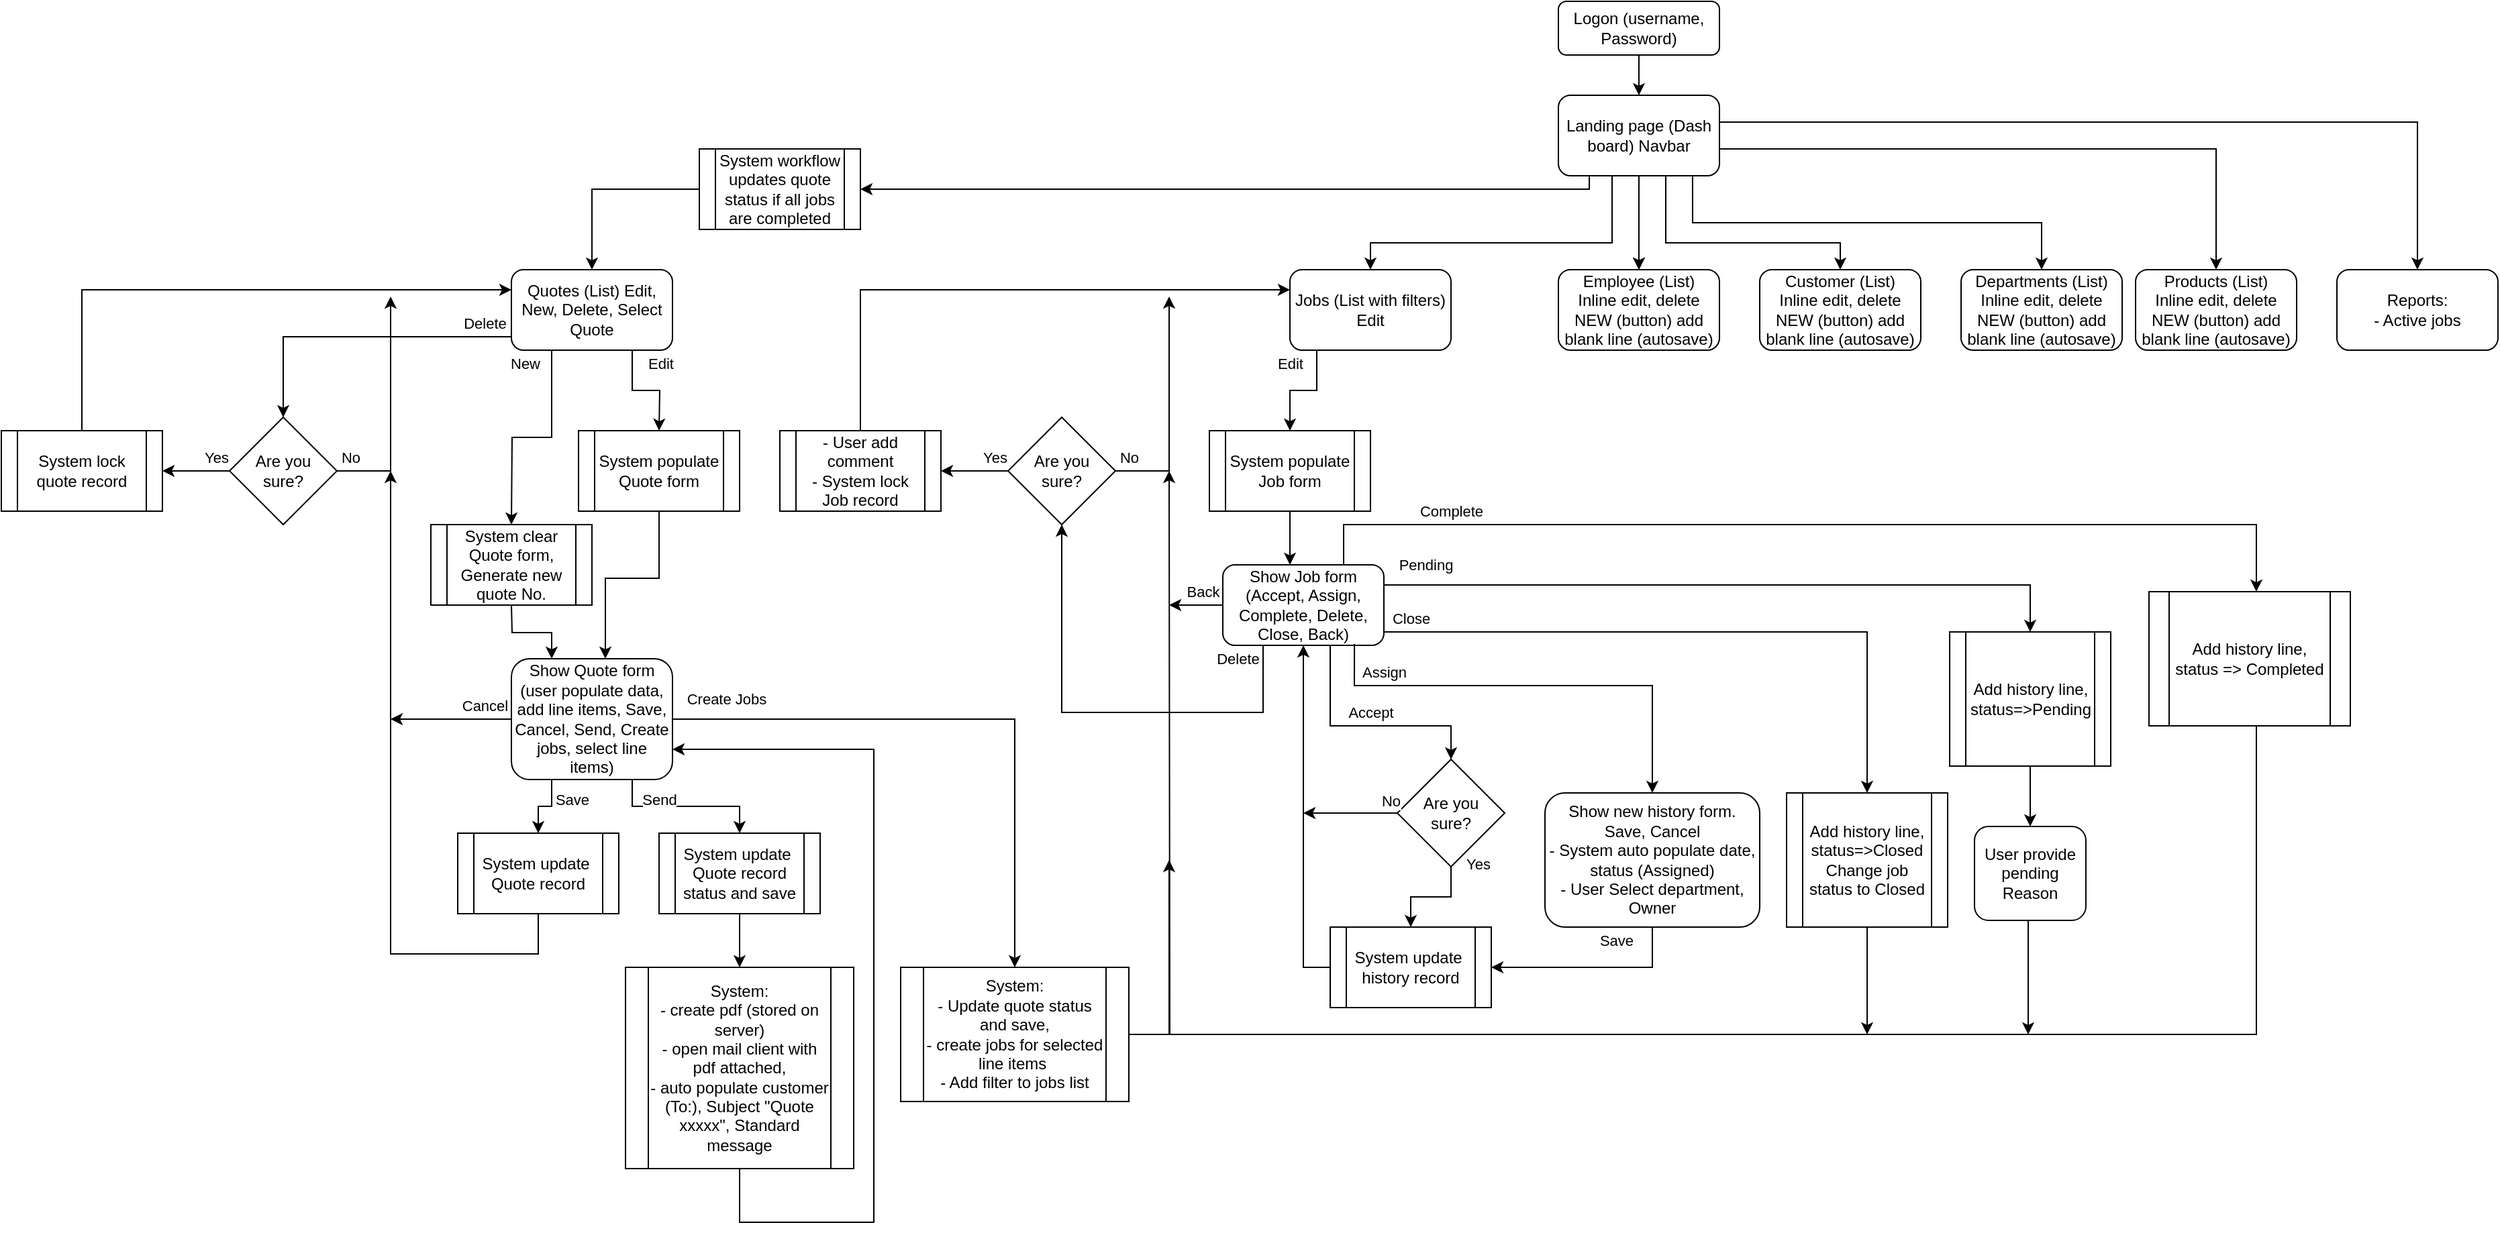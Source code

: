 <mxfile version="20.8.16" type="device"><diagram id="C5RBs43oDa-KdzZeNtuy" name="Page-1"><mxGraphModel dx="2761" dy="937" grid="1" gridSize="10" guides="1" tooltips="1" connect="1" arrows="1" fold="1" page="1" pageScale="1" pageWidth="827" pageHeight="1169" math="0" shadow="0"><root><mxCell id="WIyWlLk6GJQsqaUBKTNV-0"/><mxCell id="WIyWlLk6GJQsqaUBKTNV-1" parent="WIyWlLk6GJQsqaUBKTNV-0"/><mxCell id="WIyWlLk6GJQsqaUBKTNV-3" value="Logon (username, Password)" style="rounded=1;whiteSpace=wrap;html=1;fontSize=12;glass=0;strokeWidth=1;shadow=0;" parent="WIyWlLk6GJQsqaUBKTNV-1" vertex="1"><mxGeometry x="360" y="20" width="120" height="40" as="geometry"/></mxCell><mxCell id="UO__6lG9plmgbBNIE1Rd-10" value="" style="edgeStyle=orthogonalEdgeStyle;rounded=0;orthogonalLoop=1;jettySize=auto;html=1;entryX=0.5;entryY=0;entryDx=0;entryDy=0;exitX=0.25;exitY=1;exitDx=0;exitDy=0;" parent="WIyWlLk6GJQsqaUBKTNV-1" source="UO__6lG9plmgbBNIE1Rd-0" target="UO__6lG9plmgbBNIE1Rd-55" edge="1"><mxGeometry relative="1" as="geometry"><mxPoint x="270" y="220" as="targetPoint"/><Array as="points"><mxPoint x="400" y="150"/><mxPoint x="400" y="200"/><mxPoint x="220" y="200"/></Array></mxGeometry></mxCell><mxCell id="UO__6lG9plmgbBNIE1Rd-12" value="" style="edgeStyle=orthogonalEdgeStyle;rounded=0;orthogonalLoop=1;jettySize=auto;html=1;" parent="WIyWlLk6GJQsqaUBKTNV-1" source="UO__6lG9plmgbBNIE1Rd-0" target="UO__6lG9plmgbBNIE1Rd-8" edge="1"><mxGeometry relative="1" as="geometry"/></mxCell><mxCell id="UO__6lG9plmgbBNIE1Rd-13" value="" style="edgeStyle=orthogonalEdgeStyle;rounded=0;orthogonalLoop=1;jettySize=auto;html=1;" parent="WIyWlLk6GJQsqaUBKTNV-1" source="UO__6lG9plmgbBNIE1Rd-0" target="UO__6lG9plmgbBNIE1Rd-8" edge="1"><mxGeometry relative="1" as="geometry"/></mxCell><mxCell id="UO__6lG9plmgbBNIE1Rd-0" value="Landing page (Dash board) Navbar" style="rounded=1;whiteSpace=wrap;html=1;" parent="WIyWlLk6GJQsqaUBKTNV-1" vertex="1"><mxGeometry x="360" y="90" width="120" height="60" as="geometry"/></mxCell><mxCell id="UO__6lG9plmgbBNIE1Rd-2" value="" style="endArrow=classic;html=1;rounded=0;exitX=0.5;exitY=1;exitDx=0;exitDy=0;entryX=0.5;entryY=0;entryDx=0;entryDy=0;" parent="WIyWlLk6GJQsqaUBKTNV-1" source="WIyWlLk6GJQsqaUBKTNV-3" target="UO__6lG9plmgbBNIE1Rd-0" edge="1"><mxGeometry width="50" height="50" relative="1" as="geometry"><mxPoint x="390" y="280" as="sourcePoint"/><mxPoint x="440" y="230" as="targetPoint"/></mxGeometry></mxCell><mxCell id="UO__6lG9plmgbBNIE1Rd-3" value="Quotes (List) Edit, New, Delete, Select Quote" style="rounded=1;whiteSpace=wrap;html=1;" parent="WIyWlLk6GJQsqaUBKTNV-1" vertex="1"><mxGeometry x="-420" y="220" width="120" height="60" as="geometry"/></mxCell><mxCell id="UO__6lG9plmgbBNIE1Rd-5" value="Customer (List)&lt;br style=&quot;border-color: var(--border-color);&quot;&gt;Inline edit, delete&lt;br style=&quot;border-color: var(--border-color);&quot;&gt;NEW (button) add blank line (autosave)" style="rounded=1;whiteSpace=wrap;html=1;" parent="WIyWlLk6GJQsqaUBKTNV-1" vertex="1"><mxGeometry x="510" y="220" width="120" height="60" as="geometry"/></mxCell><mxCell id="UO__6lG9plmgbBNIE1Rd-6" value="Departments (List)&lt;br style=&quot;border-color: var(--border-color);&quot;&gt;Inline edit, delete&lt;br style=&quot;border-color: var(--border-color);&quot;&gt;NEW (button) add blank line (autosave)" style="rounded=1;whiteSpace=wrap;html=1;" parent="WIyWlLk6GJQsqaUBKTNV-1" vertex="1"><mxGeometry x="660" y="220" width="120" height="60" as="geometry"/></mxCell><mxCell id="UO__6lG9plmgbBNIE1Rd-8" value="Employee (List)&lt;br&gt;Inline edit, delete&lt;br&gt;NEW (button) add blank line (autosave)" style="rounded=1;whiteSpace=wrap;html=1;" parent="WIyWlLk6GJQsqaUBKTNV-1" vertex="1"><mxGeometry x="360" y="220" width="120" height="60" as="geometry"/></mxCell><mxCell id="UO__6lG9plmgbBNIE1Rd-14" value="" style="endArrow=classic;html=1;rounded=0;entryX=0.5;entryY=0;entryDx=0;entryDy=0;edgeStyle=orthogonalEdgeStyle;" parent="WIyWlLk6GJQsqaUBKTNV-1" source="UO__6lG9plmgbBNIE1Rd-0" target="UO__6lG9plmgbBNIE1Rd-5" edge="1"><mxGeometry width="50" height="50" relative="1" as="geometry"><mxPoint x="430" y="290" as="sourcePoint"/><mxPoint x="480" y="240" as="targetPoint"/><Array as="points"><mxPoint x="440" y="200"/><mxPoint x="570" y="200"/></Array></mxGeometry></mxCell><mxCell id="UO__6lG9plmgbBNIE1Rd-15" value="" style="endArrow=classic;html=1;rounded=0;exitX=0.833;exitY=1;exitDx=0;exitDy=0;exitPerimeter=0;entryX=0.5;entryY=0;entryDx=0;entryDy=0;edgeStyle=orthogonalEdgeStyle;" parent="WIyWlLk6GJQsqaUBKTNV-1" source="UO__6lG9plmgbBNIE1Rd-0" target="UO__6lG9plmgbBNIE1Rd-6" edge="1"><mxGeometry width="50" height="50" relative="1" as="geometry"><mxPoint x="430" y="290" as="sourcePoint"/><mxPoint x="480" y="240" as="targetPoint"/></mxGeometry></mxCell><mxCell id="UO__6lG9plmgbBNIE1Rd-16" value="" style="endArrow=classic;html=1;rounded=0;exitX=0.192;exitY=1;exitDx=0;exitDy=0;exitPerimeter=0;entryX=1;entryY=0.5;entryDx=0;entryDy=0;edgeStyle=orthogonalEdgeStyle;" parent="WIyWlLk6GJQsqaUBKTNV-1" source="UO__6lG9plmgbBNIE1Rd-0" target="UO__6lG9plmgbBNIE1Rd-115" edge="1"><mxGeometry width="50" height="50" relative="1" as="geometry"><mxPoint x="430" y="290" as="sourcePoint"/><mxPoint x="480" y="240" as="targetPoint"/></mxGeometry></mxCell><mxCell id="UO__6lG9plmgbBNIE1Rd-19" value="Are you&lt;br&gt;sure?" style="rhombus;whiteSpace=wrap;html=1;" parent="WIyWlLk6GJQsqaUBKTNV-1" vertex="1"><mxGeometry x="-630" y="330" width="80" height="80" as="geometry"/></mxCell><mxCell id="UO__6lG9plmgbBNIE1Rd-20" value="" style="endArrow=classic;html=1;rounded=0;exitX=0;exitY=0.5;exitDx=0;exitDy=0;entryX=0.5;entryY=0;entryDx=0;entryDy=0;edgeStyle=orthogonalEdgeStyle;" parent="WIyWlLk6GJQsqaUBKTNV-1" source="UO__6lG9plmgbBNIE1Rd-3" target="UO__6lG9plmgbBNIE1Rd-19" edge="1"><mxGeometry relative="1" as="geometry"><mxPoint x="-440" y="260" as="sourcePoint"/><mxPoint x="-280" y="260" as="targetPoint"/><Array as="points"><mxPoint x="-420" y="270"/><mxPoint x="-590" y="270"/></Array></mxGeometry></mxCell><mxCell id="UO__6lG9plmgbBNIE1Rd-21" value="Delete" style="edgeLabel;resizable=0;html=1;align=center;verticalAlign=middle;" parent="UO__6lG9plmgbBNIE1Rd-20" connectable="0" vertex="1"><mxGeometry relative="1" as="geometry"><mxPoint x="85" y="-10" as="offset"/></mxGeometry></mxCell><mxCell id="UO__6lG9plmgbBNIE1Rd-22" value="&lt;br&gt;" style="edgeLabel;resizable=0;html=1;align=left;verticalAlign=bottom;" parent="UO__6lG9plmgbBNIE1Rd-20" connectable="0" vertex="1"><mxGeometry x="-1" relative="1" as="geometry"/></mxCell><mxCell id="UO__6lG9plmgbBNIE1Rd-27" value="" style="endArrow=classic;html=1;rounded=0;entryX=1;entryY=0.5;entryDx=0;entryDy=0;exitX=0;exitY=0.5;exitDx=0;exitDy=0;" parent="WIyWlLk6GJQsqaUBKTNV-1" source="UO__6lG9plmgbBNIE1Rd-19" edge="1"><mxGeometry relative="1" as="geometry"><mxPoint x="-410" y="510" as="sourcePoint"/><mxPoint x="-680" y="370" as="targetPoint"/></mxGeometry></mxCell><mxCell id="UO__6lG9plmgbBNIE1Rd-28" value="Yes" style="edgeLabel;resizable=0;html=1;align=center;verticalAlign=middle;" parent="UO__6lG9plmgbBNIE1Rd-27" connectable="0" vertex="1"><mxGeometry relative="1" as="geometry"><mxPoint x="15" y="-10" as="offset"/></mxGeometry></mxCell><mxCell id="UO__6lG9plmgbBNIE1Rd-29" value="" style="endArrow=classic;html=1;rounded=0;exitX=1;exitY=0.5;exitDx=0;exitDy=0;edgeStyle=orthogonalEdgeStyle;" parent="WIyWlLk6GJQsqaUBKTNV-1" source="UO__6lG9plmgbBNIE1Rd-19" edge="1"><mxGeometry relative="1" as="geometry"><mxPoint x="-560" y="380" as="sourcePoint"/><mxPoint x="-510" y="240" as="targetPoint"/><Array as="points"><mxPoint x="-510" y="370"/><mxPoint x="-510" y="240"/></Array></mxGeometry></mxCell><mxCell id="UO__6lG9plmgbBNIE1Rd-30" value="No" style="edgeLabel;resizable=0;html=1;align=center;verticalAlign=middle;" parent="UO__6lG9plmgbBNIE1Rd-29" connectable="0" vertex="1"><mxGeometry relative="1" as="geometry"><mxPoint x="-30" y="35" as="offset"/></mxGeometry></mxCell><mxCell id="UO__6lG9plmgbBNIE1Rd-31" value="Show Quote form (user populate data, add line items, Save, Cancel, Send, Create jobs, select line items)" style="rounded=1;whiteSpace=wrap;html=1;" parent="WIyWlLk6GJQsqaUBKTNV-1" vertex="1"><mxGeometry x="-420" y="510" width="120" height="90" as="geometry"/></mxCell><mxCell id="UO__6lG9plmgbBNIE1Rd-38" value="" style="endArrow=classic;html=1;rounded=0;entryX=0.5;entryY=0;entryDx=0;entryDy=0;exitX=0.75;exitY=1;exitDx=0;exitDy=0;edgeStyle=orthogonalEdgeStyle;" parent="WIyWlLk6GJQsqaUBKTNV-1" source="UO__6lG9plmgbBNIE1Rd-3" edge="1"><mxGeometry relative="1" as="geometry"><mxPoint x="-290" y="290" as="sourcePoint"/><mxPoint x="-310" y="340" as="targetPoint"/></mxGeometry></mxCell><mxCell id="UO__6lG9plmgbBNIE1Rd-39" value="Edit" style="edgeLabel;resizable=0;html=1;align=center;verticalAlign=middle;" parent="UO__6lG9plmgbBNIE1Rd-38" connectable="0" vertex="1"><mxGeometry relative="1" as="geometry"><mxPoint x="10" y="-20" as="offset"/></mxGeometry></mxCell><mxCell id="UO__6lG9plmgbBNIE1Rd-40" value="" style="endArrow=classic;html=1;rounded=0;entryX=0.5;entryY=0;entryDx=0;entryDy=0;exitX=0.25;exitY=1;exitDx=0;exitDy=0;edgeStyle=orthogonalEdgeStyle;" parent="WIyWlLk6GJQsqaUBKTNV-1" source="UO__6lG9plmgbBNIE1Rd-3" edge="1"><mxGeometry relative="1" as="geometry"><mxPoint x="-260" y="419.41" as="sourcePoint"/><mxPoint x="-420" y="410" as="targetPoint"/></mxGeometry></mxCell><mxCell id="UO__6lG9plmgbBNIE1Rd-41" value="New" style="edgeLabel;resizable=0;html=1;align=center;verticalAlign=middle;" parent="UO__6lG9plmgbBNIE1Rd-40" connectable="0" vertex="1"><mxGeometry relative="1" as="geometry"><mxPoint x="-5" y="-55" as="offset"/></mxGeometry></mxCell><mxCell id="UO__6lG9plmgbBNIE1Rd-42" value="" style="endArrow=classic;html=1;rounded=0;exitX=0.5;exitY=1;exitDx=0;exitDy=0;entryX=0.25;entryY=0;entryDx=0;entryDy=0;edgeStyle=orthogonalEdgeStyle;" parent="WIyWlLk6GJQsqaUBKTNV-1" target="UO__6lG9plmgbBNIE1Rd-31" edge="1"><mxGeometry width="50" height="50" relative="1" as="geometry"><mxPoint x="-420" y="470" as="sourcePoint"/><mxPoint x="-350" y="490" as="targetPoint"/></mxGeometry></mxCell><mxCell id="UO__6lG9plmgbBNIE1Rd-43" value="" style="endArrow=classic;html=1;rounded=0;exitX=0.5;exitY=1;exitDx=0;exitDy=0;edgeStyle=orthogonalEdgeStyle;" parent="WIyWlLk6GJQsqaUBKTNV-1" edge="1"><mxGeometry width="50" height="50" relative="1" as="geometry"><mxPoint x="-310" y="400" as="sourcePoint"/><mxPoint x="-350" y="510" as="targetPoint"/><Array as="points"><mxPoint x="-310" y="450"/><mxPoint x="-350" y="450"/><mxPoint x="-350" y="510"/></Array></mxGeometry></mxCell><mxCell id="UO__6lG9plmgbBNIE1Rd-45" value="System clear Quote form, Generate new quote No." style="shape=process;whiteSpace=wrap;html=1;backgroundOutline=1;" parent="WIyWlLk6GJQsqaUBKTNV-1" vertex="1"><mxGeometry x="-480" y="410" width="120" height="60" as="geometry"/></mxCell><mxCell id="UO__6lG9plmgbBNIE1Rd-46" value="System populate Quote form" style="shape=process;whiteSpace=wrap;html=1;backgroundOutline=1;" parent="WIyWlLk6GJQsqaUBKTNV-1" vertex="1"><mxGeometry x="-370" y="340" width="120" height="60" as="geometry"/></mxCell><mxCell id="UO__6lG9plmgbBNIE1Rd-47" value="" style="endArrow=classic;html=1;rounded=0;exitX=0.5;exitY=0;exitDx=0;exitDy=0;entryX=0;entryY=0.25;entryDx=0;entryDy=0;edgeStyle=orthogonalEdgeStyle;" parent="WIyWlLk6GJQsqaUBKTNV-1" target="UO__6lG9plmgbBNIE1Rd-3" edge="1"><mxGeometry width="50" height="50" relative="1" as="geometry"><mxPoint x="-740" y="340" as="sourcePoint"/><mxPoint x="-280" y="360" as="targetPoint"/><Array as="points"><mxPoint x="-740" y="235"/></Array></mxGeometry></mxCell><mxCell id="UO__6lG9plmgbBNIE1Rd-48" value="System lock quote record" style="shape=process;whiteSpace=wrap;html=1;backgroundOutline=1;" parent="WIyWlLk6GJQsqaUBKTNV-1" vertex="1"><mxGeometry x="-800" y="340" width="120" height="60" as="geometry"/></mxCell><mxCell id="UO__6lG9plmgbBNIE1Rd-49" value="System update&amp;nbsp; Quote record" style="shape=process;whiteSpace=wrap;html=1;backgroundOutline=1;" parent="WIyWlLk6GJQsqaUBKTNV-1" vertex="1"><mxGeometry x="-460" y="640" width="120" height="60" as="geometry"/></mxCell><mxCell id="UO__6lG9plmgbBNIE1Rd-50" value="" style="endArrow=classic;html=1;rounded=0;edgeStyle=orthogonalEdgeStyle;entryX=0.5;entryY=0;entryDx=0;entryDy=0;exitX=0.25;exitY=1;exitDx=0;exitDy=0;" parent="WIyWlLk6GJQsqaUBKTNV-1" source="UO__6lG9plmgbBNIE1Rd-31" target="UO__6lG9plmgbBNIE1Rd-49" edge="1"><mxGeometry relative="1" as="geometry"><mxPoint x="-480" y="575" as="sourcePoint"/><mxPoint x="-360" y="610" as="targetPoint"/></mxGeometry></mxCell><mxCell id="UO__6lG9plmgbBNIE1Rd-51" value="Save" style="edgeLabel;resizable=0;html=1;align=center;verticalAlign=middle;" parent="UO__6lG9plmgbBNIE1Rd-50" connectable="0" vertex="1"><mxGeometry relative="1" as="geometry"><mxPoint x="20" y="-5" as="offset"/></mxGeometry></mxCell><mxCell id="UO__6lG9plmgbBNIE1Rd-52" value="" style="endArrow=classic;html=1;rounded=0;exitX=0.5;exitY=1;exitDx=0;exitDy=0;edgeStyle=orthogonalEdgeStyle;" parent="WIyWlLk6GJQsqaUBKTNV-1" source="UO__6lG9plmgbBNIE1Rd-49" edge="1"><mxGeometry width="50" height="50" relative="1" as="geometry"><mxPoint x="-490" y="650" as="sourcePoint"/><mxPoint x="-510" y="370" as="targetPoint"/><Array as="points"><mxPoint x="-400" y="730"/><mxPoint x="-510" y="730"/></Array></mxGeometry></mxCell><mxCell id="UO__6lG9plmgbBNIE1Rd-53" value="" style="endArrow=classic;html=1;rounded=0;exitX=0;exitY=0.5;exitDx=0;exitDy=0;" parent="WIyWlLk6GJQsqaUBKTNV-1" source="UO__6lG9plmgbBNIE1Rd-31" edge="1"><mxGeometry relative="1" as="geometry"><mxPoint x="-620.0" y="380" as="sourcePoint"/><mxPoint x="-510" y="555" as="targetPoint"/></mxGeometry></mxCell><mxCell id="UO__6lG9plmgbBNIE1Rd-54" value="Cancel" style="edgeLabel;resizable=0;html=1;align=center;verticalAlign=middle;" parent="UO__6lG9plmgbBNIE1Rd-53" connectable="0" vertex="1"><mxGeometry relative="1" as="geometry"><mxPoint x="25" y="-10" as="offset"/></mxGeometry></mxCell><mxCell id="UO__6lG9plmgbBNIE1Rd-55" value="Jobs (List with filters) Edit" style="rounded=1;whiteSpace=wrap;html=1;" parent="WIyWlLk6GJQsqaUBKTNV-1" vertex="1"><mxGeometry x="160" y="220" width="120" height="60" as="geometry"/></mxCell><mxCell id="UO__6lG9plmgbBNIE1Rd-56" value="Are you&lt;br&gt;sure?" style="rhombus;whiteSpace=wrap;html=1;" parent="WIyWlLk6GJQsqaUBKTNV-1" vertex="1"><mxGeometry x="-50" y="330" width="80" height="80" as="geometry"/></mxCell><mxCell id="UO__6lG9plmgbBNIE1Rd-57" value="" style="endArrow=classic;html=1;rounded=0;entryX=0.5;entryY=1;entryDx=0;entryDy=0;edgeStyle=orthogonalEdgeStyle;exitX=0.25;exitY=1;exitDx=0;exitDy=0;" parent="WIyWlLk6GJQsqaUBKTNV-1" source="UO__6lG9plmgbBNIE1Rd-64" target="UO__6lG9plmgbBNIE1Rd-56" edge="1"><mxGeometry relative="1" as="geometry"><mxPoint x="140" y="260" as="sourcePoint"/><mxPoint x="300" y="260" as="targetPoint"/><Array as="points"><mxPoint x="140" y="550"/><mxPoint x="-10" y="550"/></Array></mxGeometry></mxCell><mxCell id="UO__6lG9plmgbBNIE1Rd-58" value="Delete" style="edgeLabel;resizable=0;html=1;align=center;verticalAlign=middle;" parent="UO__6lG9plmgbBNIE1Rd-57" connectable="0" vertex="1"><mxGeometry relative="1" as="geometry"><mxPoint x="101" y="-40" as="offset"/></mxGeometry></mxCell><mxCell id="UO__6lG9plmgbBNIE1Rd-59" value="&lt;br&gt;" style="edgeLabel;resizable=0;html=1;align=left;verticalAlign=bottom;" parent="UO__6lG9plmgbBNIE1Rd-57" connectable="0" vertex="1"><mxGeometry x="-1" relative="1" as="geometry"/></mxCell><mxCell id="UO__6lG9plmgbBNIE1Rd-60" value="" style="endArrow=classic;html=1;rounded=0;entryX=1;entryY=0.5;entryDx=0;entryDy=0;exitX=0;exitY=0.5;exitDx=0;exitDy=0;" parent="WIyWlLk6GJQsqaUBKTNV-1" source="UO__6lG9plmgbBNIE1Rd-56" edge="1"><mxGeometry relative="1" as="geometry"><mxPoint x="170" y="510" as="sourcePoint"/><mxPoint x="-100" y="370" as="targetPoint"/></mxGeometry></mxCell><mxCell id="UO__6lG9plmgbBNIE1Rd-61" value="Yes" style="edgeLabel;resizable=0;html=1;align=center;verticalAlign=middle;" parent="UO__6lG9plmgbBNIE1Rd-60" connectable="0" vertex="1"><mxGeometry relative="1" as="geometry"><mxPoint x="15" y="-10" as="offset"/></mxGeometry></mxCell><mxCell id="UO__6lG9plmgbBNIE1Rd-62" value="" style="endArrow=classic;html=1;rounded=0;exitX=1;exitY=0.5;exitDx=0;exitDy=0;edgeStyle=orthogonalEdgeStyle;" parent="WIyWlLk6GJQsqaUBKTNV-1" source="UO__6lG9plmgbBNIE1Rd-56" edge="1"><mxGeometry relative="1" as="geometry"><mxPoint x="20" y="380" as="sourcePoint"/><mxPoint x="70" y="240" as="targetPoint"/><Array as="points"><mxPoint x="70" y="370"/><mxPoint x="70" y="240"/></Array></mxGeometry></mxCell><mxCell id="UO__6lG9plmgbBNIE1Rd-63" value="No" style="edgeLabel;resizable=0;html=1;align=center;verticalAlign=middle;" parent="UO__6lG9plmgbBNIE1Rd-62" connectable="0" vertex="1"><mxGeometry relative="1" as="geometry"><mxPoint x="-30" y="35" as="offset"/></mxGeometry></mxCell><mxCell id="UO__6lG9plmgbBNIE1Rd-64" value="Show Job form (Accept, Assign, Complete, Delete, Close, Back)" style="rounded=1;whiteSpace=wrap;html=1;" parent="WIyWlLk6GJQsqaUBKTNV-1" vertex="1"><mxGeometry x="110" y="440" width="120" height="60" as="geometry"/></mxCell><mxCell id="UO__6lG9plmgbBNIE1Rd-65" value="" style="endArrow=classic;html=1;rounded=0;entryX=0.5;entryY=0;entryDx=0;entryDy=0;edgeStyle=orthogonalEdgeStyle;" parent="WIyWlLk6GJQsqaUBKTNV-1" target="UO__6lG9plmgbBNIE1Rd-72" edge="1"><mxGeometry relative="1" as="geometry"><mxPoint x="180" y="280" as="sourcePoint"/><mxPoint x="270" y="340" as="targetPoint"/><Array as="points"><mxPoint x="180" y="280"/><mxPoint x="180" y="310"/><mxPoint x="160" y="310"/></Array></mxGeometry></mxCell><mxCell id="UO__6lG9plmgbBNIE1Rd-66" value="Edit" style="edgeLabel;resizable=0;html=1;align=center;verticalAlign=middle;" parent="UO__6lG9plmgbBNIE1Rd-65" connectable="0" vertex="1"><mxGeometry relative="1" as="geometry"><mxPoint x="-10" y="-20" as="offset"/></mxGeometry></mxCell><mxCell id="UO__6lG9plmgbBNIE1Rd-70" value="" style="endArrow=classic;html=1;rounded=0;exitX=0.5;exitY=1;exitDx=0;exitDy=0;edgeStyle=orthogonalEdgeStyle;" parent="WIyWlLk6GJQsqaUBKTNV-1" source="UO__6lG9plmgbBNIE1Rd-72" target="UO__6lG9plmgbBNIE1Rd-64" edge="1"><mxGeometry width="50" height="50" relative="1" as="geometry"><mxPoint x="270" y="400" as="sourcePoint"/><mxPoint x="190" y="450" as="targetPoint"/><Array as="points"><mxPoint x="160" y="450"/><mxPoint x="160" y="450"/></Array></mxGeometry></mxCell><mxCell id="UO__6lG9plmgbBNIE1Rd-72" value="System populate Job form" style="shape=process;whiteSpace=wrap;html=1;backgroundOutline=1;" parent="WIyWlLk6GJQsqaUBKTNV-1" vertex="1"><mxGeometry x="100" y="340" width="120" height="60" as="geometry"/></mxCell><mxCell id="UO__6lG9plmgbBNIE1Rd-73" value="" style="endArrow=classic;html=1;rounded=0;exitX=0.5;exitY=0;exitDx=0;exitDy=0;entryX=0;entryY=0.25;entryDx=0;entryDy=0;edgeStyle=orthogonalEdgeStyle;" parent="WIyWlLk6GJQsqaUBKTNV-1" target="UO__6lG9plmgbBNIE1Rd-55" edge="1"><mxGeometry width="50" height="50" relative="1" as="geometry"><mxPoint x="-160" y="340" as="sourcePoint"/><mxPoint x="300" y="360" as="targetPoint"/><Array as="points"><mxPoint x="-160" y="235"/></Array></mxGeometry></mxCell><mxCell id="UO__6lG9plmgbBNIE1Rd-74" value="- User add comment&lt;br&gt;- System lock Job record" style="shape=process;whiteSpace=wrap;html=1;backgroundOutline=1;" parent="WIyWlLk6GJQsqaUBKTNV-1" vertex="1"><mxGeometry x="-220" y="340" width="120" height="60" as="geometry"/></mxCell><mxCell id="UO__6lG9plmgbBNIE1Rd-79" value="" style="endArrow=classic;html=1;rounded=0;exitX=0;exitY=0.5;exitDx=0;exitDy=0;" parent="WIyWlLk6GJQsqaUBKTNV-1" source="UO__6lG9plmgbBNIE1Rd-64" edge="1"><mxGeometry relative="1" as="geometry"><mxPoint x="-40.0" y="380" as="sourcePoint"/><mxPoint x="70" y="470" as="targetPoint"/></mxGeometry></mxCell><mxCell id="UO__6lG9plmgbBNIE1Rd-80" value="Back" style="edgeLabel;resizable=0;html=1;align=center;verticalAlign=middle;" parent="UO__6lG9plmgbBNIE1Rd-79" connectable="0" vertex="1"><mxGeometry relative="1" as="geometry"><mxPoint x="5" y="-10" as="offset"/></mxGeometry></mxCell><mxCell id="UO__6lG9plmgbBNIE1Rd-87" value="System:&lt;br&gt;- Update quote status and save,&lt;br&gt;- create jobs for selected line items&amp;nbsp;&lt;br&gt;- Add filter to jobs list" style="shape=process;whiteSpace=wrap;html=1;backgroundOutline=1;" parent="WIyWlLk6GJQsqaUBKTNV-1" vertex="1"><mxGeometry x="-130" y="740" width="170" height="100" as="geometry"/></mxCell><mxCell id="UO__6lG9plmgbBNIE1Rd-88" value="" style="endArrow=classic;html=1;rounded=0;exitX=1;exitY=0.5;exitDx=0;exitDy=0;edgeStyle=orthogonalEdgeStyle;" parent="WIyWlLk6GJQsqaUBKTNV-1" source="UO__6lG9plmgbBNIE1Rd-87" edge="1"><mxGeometry width="50" height="50" relative="1" as="geometry"><mxPoint x="-150" y="540" as="sourcePoint"/><mxPoint x="70" y="370" as="targetPoint"/></mxGeometry></mxCell><mxCell id="UO__6lG9plmgbBNIE1Rd-90" value="Show new history form. Save, Cancel&lt;br&gt;- System auto populate date, status (Assigned)&lt;br&gt;- User Select department, Owner" style="rounded=1;whiteSpace=wrap;html=1;" parent="WIyWlLk6GJQsqaUBKTNV-1" vertex="1"><mxGeometry x="350" y="610" width="160" height="100" as="geometry"/></mxCell><mxCell id="UO__6lG9plmgbBNIE1Rd-91" value="" style="endArrow=classic;html=1;rounded=0;edgeStyle=orthogonalEdgeStyle;exitX=0.817;exitY=0.983;exitDx=0;exitDy=0;exitPerimeter=0;" parent="WIyWlLk6GJQsqaUBKTNV-1" source="UO__6lG9plmgbBNIE1Rd-64" target="UO__6lG9plmgbBNIE1Rd-90" edge="1"><mxGeometry relative="1" as="geometry"><mxPoint x="230" y="490" as="sourcePoint"/><mxPoint x="240.0" y="340.0" as="targetPoint"/><Array as="points"><mxPoint x="208" y="530"/><mxPoint x="430" y="530"/></Array></mxGeometry></mxCell><mxCell id="UO__6lG9plmgbBNIE1Rd-92" value="Assign" style="edgeLabel;resizable=0;html=1;align=center;verticalAlign=middle;" parent="UO__6lG9plmgbBNIE1Rd-91" connectable="0" vertex="1"><mxGeometry relative="1" as="geometry"><mxPoint x="-114" y="-10" as="offset"/></mxGeometry></mxCell><mxCell id="UO__6lG9plmgbBNIE1Rd-93" value="System update&amp;nbsp; history record" style="shape=process;whiteSpace=wrap;html=1;backgroundOutline=1;" parent="WIyWlLk6GJQsqaUBKTNV-1" vertex="1"><mxGeometry x="190" y="710" width="120" height="60" as="geometry"/></mxCell><mxCell id="UO__6lG9plmgbBNIE1Rd-94" value="" style="endArrow=classic;html=1;rounded=0;edgeStyle=orthogonalEdgeStyle;" parent="WIyWlLk6GJQsqaUBKTNV-1" source="UO__6lG9plmgbBNIE1Rd-90" target="UO__6lG9plmgbBNIE1Rd-93" edge="1"><mxGeometry relative="1" as="geometry"><mxPoint x="329.7" y="510.0" as="sourcePoint"/><mxPoint x="329.7" y="560.0" as="targetPoint"/><Array as="points"><mxPoint x="430" y="740"/></Array></mxGeometry></mxCell><mxCell id="UO__6lG9plmgbBNIE1Rd-95" value="Save" style="edgeLabel;resizable=0;html=1;align=center;verticalAlign=middle;" parent="UO__6lG9plmgbBNIE1Rd-94" connectable="0" vertex="1"><mxGeometry relative="1" as="geometry"><mxPoint x="18" y="-20" as="offset"/></mxGeometry></mxCell><mxCell id="UO__6lG9plmgbBNIE1Rd-96" value="" style="endArrow=classic;html=1;rounded=0;exitX=0;exitY=0.5;exitDx=0;exitDy=0;edgeStyle=orthogonalEdgeStyle;" parent="WIyWlLk6GJQsqaUBKTNV-1" source="UO__6lG9plmgbBNIE1Rd-93" target="UO__6lG9plmgbBNIE1Rd-64" edge="1"><mxGeometry width="50" height="50" relative="1" as="geometry"><mxPoint x="300" y="540" as="sourcePoint"/><mxPoint x="260" y="500" as="targetPoint"/><Array as="points"/></mxGeometry></mxCell><mxCell id="UO__6lG9plmgbBNIE1Rd-99" value="System:&lt;br&gt;- create pdf (stored on server)&lt;br&gt;- open mail client with pdf attached,&lt;br&gt;- auto populate customer (To:), Subject &quot;Quote xxxxx&quot;, Standard message" style="shape=process;whiteSpace=wrap;html=1;backgroundOutline=1;" parent="WIyWlLk6GJQsqaUBKTNV-1" vertex="1"><mxGeometry x="-335" y="740" width="170" height="150" as="geometry"/></mxCell><mxCell id="UO__6lG9plmgbBNIE1Rd-100" value="System update&amp;nbsp; Quote record status and save" style="shape=process;whiteSpace=wrap;html=1;backgroundOutline=1;" parent="WIyWlLk6GJQsqaUBKTNV-1" vertex="1"><mxGeometry x="-310" y="640" width="120" height="60" as="geometry"/></mxCell><mxCell id="UO__6lG9plmgbBNIE1Rd-101" value="" style="endArrow=classic;html=1;rounded=0;edgeStyle=orthogonalEdgeStyle;entryX=0.5;entryY=0;entryDx=0;entryDy=0;exitX=0.75;exitY=1;exitDx=0;exitDy=0;" parent="WIyWlLk6GJQsqaUBKTNV-1" source="UO__6lG9plmgbBNIE1Rd-31" target="UO__6lG9plmgbBNIE1Rd-100" edge="1"><mxGeometry relative="1" as="geometry"><mxPoint x="-310" y="610" as="sourcePoint"/><mxPoint x="-320" y="650" as="targetPoint"/></mxGeometry></mxCell><mxCell id="UO__6lG9plmgbBNIE1Rd-102" value="Send" style="edgeLabel;resizable=0;html=1;align=center;verticalAlign=middle;" parent="UO__6lG9plmgbBNIE1Rd-101" connectable="0" vertex="1"><mxGeometry relative="1" as="geometry"><mxPoint x="-20" y="-5" as="offset"/></mxGeometry></mxCell><mxCell id="UO__6lG9plmgbBNIE1Rd-103" value="" style="endArrow=classic;html=1;rounded=0;exitX=0.5;exitY=1;exitDx=0;exitDy=0;entryX=0.5;entryY=0;entryDx=0;entryDy=0;" parent="WIyWlLk6GJQsqaUBKTNV-1" source="UO__6lG9plmgbBNIE1Rd-100" target="UO__6lG9plmgbBNIE1Rd-99" edge="1"><mxGeometry width="50" height="50" relative="1" as="geometry"><mxPoint x="-310" y="810" as="sourcePoint"/><mxPoint x="-260" y="760" as="targetPoint"/></mxGeometry></mxCell><mxCell id="UO__6lG9plmgbBNIE1Rd-104" value="" style="endArrow=classic;html=1;rounded=0;exitX=0.5;exitY=1;exitDx=0;exitDy=0;edgeStyle=orthogonalEdgeStyle;entryX=1;entryY=0.75;entryDx=0;entryDy=0;" parent="WIyWlLk6GJQsqaUBKTNV-1" source="UO__6lG9plmgbBNIE1Rd-99" target="UO__6lG9plmgbBNIE1Rd-31" edge="1"><mxGeometry width="50" height="50" relative="1" as="geometry"><mxPoint x="-140" y="800" as="sourcePoint"/><mxPoint x="-510" y="730" as="targetPoint"/><Array as="points"><mxPoint x="-250" y="930"/><mxPoint x="-150" y="930"/><mxPoint x="-150" y="577"/></Array></mxGeometry></mxCell><mxCell id="UO__6lG9plmgbBNIE1Rd-105" value="" style="endArrow=classic;html=1;rounded=0;edgeStyle=orthogonalEdgeStyle;exitX=1;exitY=0.5;exitDx=0;exitDy=0;" parent="WIyWlLk6GJQsqaUBKTNV-1" source="UO__6lG9plmgbBNIE1Rd-31" target="UO__6lG9plmgbBNIE1Rd-87" edge="1"><mxGeometry relative="1" as="geometry"><mxPoint x="-380" y="610.0" as="sourcePoint"/><mxPoint x="-110" y="555" as="targetPoint"/></mxGeometry></mxCell><mxCell id="UO__6lG9plmgbBNIE1Rd-106" value="Create Jobs" style="edgeLabel;resizable=0;html=1;align=center;verticalAlign=middle;" parent="UO__6lG9plmgbBNIE1Rd-105" connectable="0" vertex="1"><mxGeometry relative="1" as="geometry"><mxPoint x="-180" y="-15" as="offset"/></mxGeometry></mxCell><mxCell id="UO__6lG9plmgbBNIE1Rd-109" value="Reports:&lt;br&gt;- Active jobs" style="rounded=1;whiteSpace=wrap;html=1;" parent="WIyWlLk6GJQsqaUBKTNV-1" vertex="1"><mxGeometry x="940" y="220" width="120" height="60" as="geometry"/></mxCell><mxCell id="UO__6lG9plmgbBNIE1Rd-110" value="" style="endArrow=classic;html=1;rounded=0;exitX=1;exitY=0.75;exitDx=0;exitDy=0;entryX=0.5;entryY=0;entryDx=0;entryDy=0;edgeStyle=orthogonalEdgeStyle;" parent="WIyWlLk6GJQsqaUBKTNV-1" source="UO__6lG9plmgbBNIE1Rd-0" target="UO__6lG9plmgbBNIE1Rd-109" edge="1"><mxGeometry width="50" height="50" relative="1" as="geometry"><mxPoint x="469.96" y="160" as="sourcePoint"/><mxPoint x="730.0" y="230" as="targetPoint"/><Array as="points"><mxPoint x="480" y="110"/><mxPoint x="1000" y="110"/></Array></mxGeometry></mxCell><mxCell id="UO__6lG9plmgbBNIE1Rd-111" value="" style="endArrow=classic;html=1;rounded=0;edgeStyle=orthogonalEdgeStyle;" parent="WIyWlLk6GJQsqaUBKTNV-1" source="UO__6lG9plmgbBNIE1Rd-64" target="UO__6lG9plmgbBNIE1Rd-113" edge="1"><mxGeometry relative="1" as="geometry"><mxPoint x="190" y="420" as="sourcePoint"/><mxPoint x="554.72" y="369.1" as="targetPoint"/><Array as="points"><mxPoint x="200" y="410"/><mxPoint x="880" y="410"/></Array></mxGeometry></mxCell><mxCell id="UO__6lG9plmgbBNIE1Rd-112" value="Complete" style="edgeLabel;resizable=0;html=1;align=center;verticalAlign=middle;" parent="UO__6lG9plmgbBNIE1Rd-111" connectable="0" vertex="1"><mxGeometry relative="1" as="geometry"><mxPoint x="-270" y="-10" as="offset"/></mxGeometry></mxCell><mxCell id="UO__6lG9plmgbBNIE1Rd-113" value="Add history line, status =&amp;gt; Completed" style="shape=process;whiteSpace=wrap;html=1;backgroundOutline=1;" parent="WIyWlLk6GJQsqaUBKTNV-1" vertex="1"><mxGeometry x="800" y="460" width="150" height="100" as="geometry"/></mxCell><mxCell id="UO__6lG9plmgbBNIE1Rd-114" value="" style="endArrow=classic;html=1;rounded=0;edgeStyle=orthogonalEdgeStyle;" parent="WIyWlLk6GJQsqaUBKTNV-1" source="UO__6lG9plmgbBNIE1Rd-113" edge="1"><mxGeometry width="50" height="50" relative="1" as="geometry"><mxPoint x="380" y="630" as="sourcePoint"/><mxPoint x="70" y="660" as="targetPoint"/><Array as="points"><mxPoint x="880" y="790"/><mxPoint x="70" y="790"/></Array></mxGeometry></mxCell><mxCell id="UO__6lG9plmgbBNIE1Rd-115" value="System workflow updates quote status if all jobs are completed" style="shape=process;whiteSpace=wrap;html=1;backgroundOutline=1;" parent="WIyWlLk6GJQsqaUBKTNV-1" vertex="1"><mxGeometry x="-280" y="130" width="120" height="60" as="geometry"/></mxCell><mxCell id="UO__6lG9plmgbBNIE1Rd-116" value="" style="endArrow=classic;html=1;rounded=0;entryX=0.5;entryY=0;entryDx=0;entryDy=0;exitX=0;exitY=0.5;exitDx=0;exitDy=0;edgeStyle=orthogonalEdgeStyle;" parent="WIyWlLk6GJQsqaUBKTNV-1" source="UO__6lG9plmgbBNIE1Rd-115" target="UO__6lG9plmgbBNIE1Rd-3" edge="1"><mxGeometry width="50" height="50" relative="1" as="geometry"><mxPoint x="-200" y="270" as="sourcePoint"/><mxPoint x="-150" y="220" as="targetPoint"/></mxGeometry></mxCell><mxCell id="bn9WS0nW_N-Bdegm0aEB-2" value="" style="endArrow=classic;html=1;rounded=0;edgeStyle=orthogonalEdgeStyle;entryX=0.5;entryY=0;entryDx=0;entryDy=0;" parent="WIyWlLk6GJQsqaUBKTNV-1" source="UO__6lG9plmgbBNIE1Rd-64" target="bn9WS0nW_N-Bdegm0aEB-4" edge="1"><mxGeometry relative="1" as="geometry"><mxPoint x="230" y="480" as="sourcePoint"/><mxPoint x="280.0" y="560" as="targetPoint"/><Array as="points"><mxPoint x="190" y="560"/><mxPoint x="280" y="560"/></Array></mxGeometry></mxCell><mxCell id="bn9WS0nW_N-Bdegm0aEB-3" value="Accept" style="edgeLabel;resizable=0;html=1;align=center;verticalAlign=middle;" parent="bn9WS0nW_N-Bdegm0aEB-2" connectable="0" vertex="1"><mxGeometry relative="1" as="geometry"><mxPoint x="2" y="-10" as="offset"/></mxGeometry></mxCell><mxCell id="bn9WS0nW_N-Bdegm0aEB-4" value="Are you&lt;br&gt;sure?" style="rhombus;whiteSpace=wrap;html=1;" parent="WIyWlLk6GJQsqaUBKTNV-1" vertex="1"><mxGeometry x="240" y="585" width="80" height="80" as="geometry"/></mxCell><mxCell id="bn9WS0nW_N-Bdegm0aEB-5" value="" style="endArrow=classic;html=1;rounded=0;edgeStyle=orthogonalEdgeStyle;exitX=0.5;exitY=1;exitDx=0;exitDy=0;" parent="WIyWlLk6GJQsqaUBKTNV-1" source="bn9WS0nW_N-Bdegm0aEB-4" target="UO__6lG9plmgbBNIE1Rd-93" edge="1"><mxGeometry relative="1" as="geometry"><mxPoint x="220.0" y="510" as="sourcePoint"/><mxPoint x="290.0" y="570" as="targetPoint"/></mxGeometry></mxCell><mxCell id="bn9WS0nW_N-Bdegm0aEB-6" value="Yes" style="edgeLabel;resizable=0;html=1;align=center;verticalAlign=middle;" parent="bn9WS0nW_N-Bdegm0aEB-5" connectable="0" vertex="1"><mxGeometry relative="1" as="geometry"><mxPoint x="35" y="-25" as="offset"/></mxGeometry></mxCell><mxCell id="bn9WS0nW_N-Bdegm0aEB-7" value="" style="endArrow=classic;html=1;rounded=0;edgeStyle=orthogonalEdgeStyle;exitX=0;exitY=0.5;exitDx=0;exitDy=0;" parent="WIyWlLk6GJQsqaUBKTNV-1" source="bn9WS0nW_N-Bdegm0aEB-4" edge="1"><mxGeometry relative="1" as="geometry"><mxPoint x="240" y="600" as="sourcePoint"/><mxPoint x="170" y="625" as="targetPoint"/></mxGeometry></mxCell><mxCell id="bn9WS0nW_N-Bdegm0aEB-8" value="No" style="edgeLabel;resizable=0;html=1;align=center;verticalAlign=middle;" parent="bn9WS0nW_N-Bdegm0aEB-7" connectable="0" vertex="1"><mxGeometry relative="1" as="geometry"><mxPoint x="30" y="-10" as="offset"/></mxGeometry></mxCell><mxCell id="bn9WS0nW_N-Bdegm0aEB-10" value="Add history line, status=&amp;gt;Closed&lt;br&gt;Change job status to Closed" style="shape=process;whiteSpace=wrap;html=1;backgroundOutline=1;" parent="WIyWlLk6GJQsqaUBKTNV-1" vertex="1"><mxGeometry x="530" y="610" width="120" height="100" as="geometry"/></mxCell><mxCell id="bn9WS0nW_N-Bdegm0aEB-11" value="" style="endArrow=classic;html=1;rounded=0;edgeStyle=orthogonalEdgeStyle;entryX=0.5;entryY=0;entryDx=0;entryDy=0;" parent="WIyWlLk6GJQsqaUBKTNV-1" source="UO__6lG9plmgbBNIE1Rd-64" target="bn9WS0nW_N-Bdegm0aEB-10" edge="1"><mxGeometry relative="1" as="geometry"><mxPoint x="240" y="500" as="sourcePoint"/><mxPoint x="440" y="620" as="targetPoint"/><Array as="points"><mxPoint x="590" y="490"/></Array></mxGeometry></mxCell><mxCell id="bn9WS0nW_N-Bdegm0aEB-12" value="Close" style="edgeLabel;resizable=0;html=1;align=center;verticalAlign=middle;" parent="bn9WS0nW_N-Bdegm0aEB-11" connectable="0" vertex="1"><mxGeometry relative="1" as="geometry"><mxPoint x="-220" y="-10" as="offset"/></mxGeometry></mxCell><mxCell id="bn9WS0nW_N-Bdegm0aEB-13" value="" style="endArrow=classic;html=1;rounded=0;exitX=0.5;exitY=1;exitDx=0;exitDy=0;edgeStyle=orthogonalEdgeStyle;" parent="WIyWlLk6GJQsqaUBKTNV-1" source="bn9WS0nW_N-Bdegm0aEB-10" edge="1"><mxGeometry width="50" height="50" relative="1" as="geometry"><mxPoint x="200" y="750" as="sourcePoint"/><mxPoint x="590" y="790" as="targetPoint"/><Array as="points"><mxPoint x="590" y="790"/></Array></mxGeometry></mxCell><mxCell id="FHoST9mSGM_nf9gU5FEZ-1" value="Add history line, status=&amp;gt;Pending" style="shape=process;whiteSpace=wrap;html=1;backgroundOutline=1;" parent="WIyWlLk6GJQsqaUBKTNV-1" vertex="1"><mxGeometry x="651.5" y="490" width="120" height="100" as="geometry"/></mxCell><mxCell id="FHoST9mSGM_nf9gU5FEZ-2" value="User provide pending Reason" style="rounded=1;whiteSpace=wrap;html=1;" parent="WIyWlLk6GJQsqaUBKTNV-1" vertex="1"><mxGeometry x="670" y="635" width="83" height="70" as="geometry"/></mxCell><mxCell id="FHoST9mSGM_nf9gU5FEZ-3" value="" style="endArrow=classic;html=1;rounded=0;edgeStyle=orthogonalEdgeStyle;entryX=0.5;entryY=0;entryDx=0;entryDy=0;exitX=1;exitY=0.25;exitDx=0;exitDy=0;" parent="WIyWlLk6GJQsqaUBKTNV-1" source="UO__6lG9plmgbBNIE1Rd-64" target="FHoST9mSGM_nf9gU5FEZ-1" edge="1"><mxGeometry relative="1" as="geometry"><mxPoint x="240" y="500" as="sourcePoint"/><mxPoint x="600" y="620" as="targetPoint"/><Array as="points"><mxPoint x="712" y="455"/></Array></mxGeometry></mxCell><mxCell id="FHoST9mSGM_nf9gU5FEZ-4" value="Pending" style="edgeLabel;resizable=0;html=1;align=center;verticalAlign=middle;" parent="FHoST9mSGM_nf9gU5FEZ-3" connectable="0" vertex="1"><mxGeometry relative="1" as="geometry"><mxPoint x="-228" y="-15" as="offset"/></mxGeometry></mxCell><mxCell id="FHoST9mSGM_nf9gU5FEZ-5" value="" style="endArrow=classic;html=1;rounded=0;edgeStyle=orthogonalEdgeStyle;" parent="WIyWlLk6GJQsqaUBKTNV-1" source="FHoST9mSGM_nf9gU5FEZ-2" edge="1"><mxGeometry width="50" height="50" relative="1" as="geometry"><mxPoint x="600" y="720" as="sourcePoint"/><mxPoint x="710" y="790" as="targetPoint"/><Array as="points"><mxPoint x="710" y="730"/><mxPoint x="710" y="730"/></Array></mxGeometry></mxCell><mxCell id="FHoST9mSGM_nf9gU5FEZ-6" value="" style="endArrow=classic;html=1;rounded=0;exitX=0.5;exitY=1;exitDx=0;exitDy=0;edgeStyle=orthogonalEdgeStyle;" parent="WIyWlLk6GJQsqaUBKTNV-1" source="FHoST9mSGM_nf9gU5FEZ-1" target="FHoST9mSGM_nf9gU5FEZ-2" edge="1"><mxGeometry width="50" height="50" relative="1" as="geometry"><mxPoint x="610" y="730" as="sourcePoint"/><mxPoint x="711" y="630" as="targetPoint"/></mxGeometry></mxCell><mxCell id="YXFKZWMW8xviHyvgcEc7-0" value="Products (List)&lt;br style=&quot;border-color: var(--border-color);&quot;&gt;Inline edit, delete&lt;br style=&quot;border-color: var(--border-color);&quot;&gt;NEW (button) add blank line (autosave)" style="rounded=1;whiteSpace=wrap;html=1;" vertex="1" parent="WIyWlLk6GJQsqaUBKTNV-1"><mxGeometry x="790" y="220" width="120" height="60" as="geometry"/></mxCell><mxCell id="YXFKZWMW8xviHyvgcEc7-1" value="" style="endArrow=classic;html=1;rounded=0;edgeStyle=orthogonalEdgeStyle;" edge="1" parent="WIyWlLk6GJQsqaUBKTNV-1" source="UO__6lG9plmgbBNIE1Rd-0" target="YXFKZWMW8xviHyvgcEc7-0"><mxGeometry width="50" height="50" relative="1" as="geometry"><mxPoint x="469.96" y="160" as="sourcePoint"/><mxPoint x="730" y="230" as="targetPoint"/><Array as="points"><mxPoint x="850" y="130"/></Array></mxGeometry></mxCell></root></mxGraphModel></diagram></mxfile>